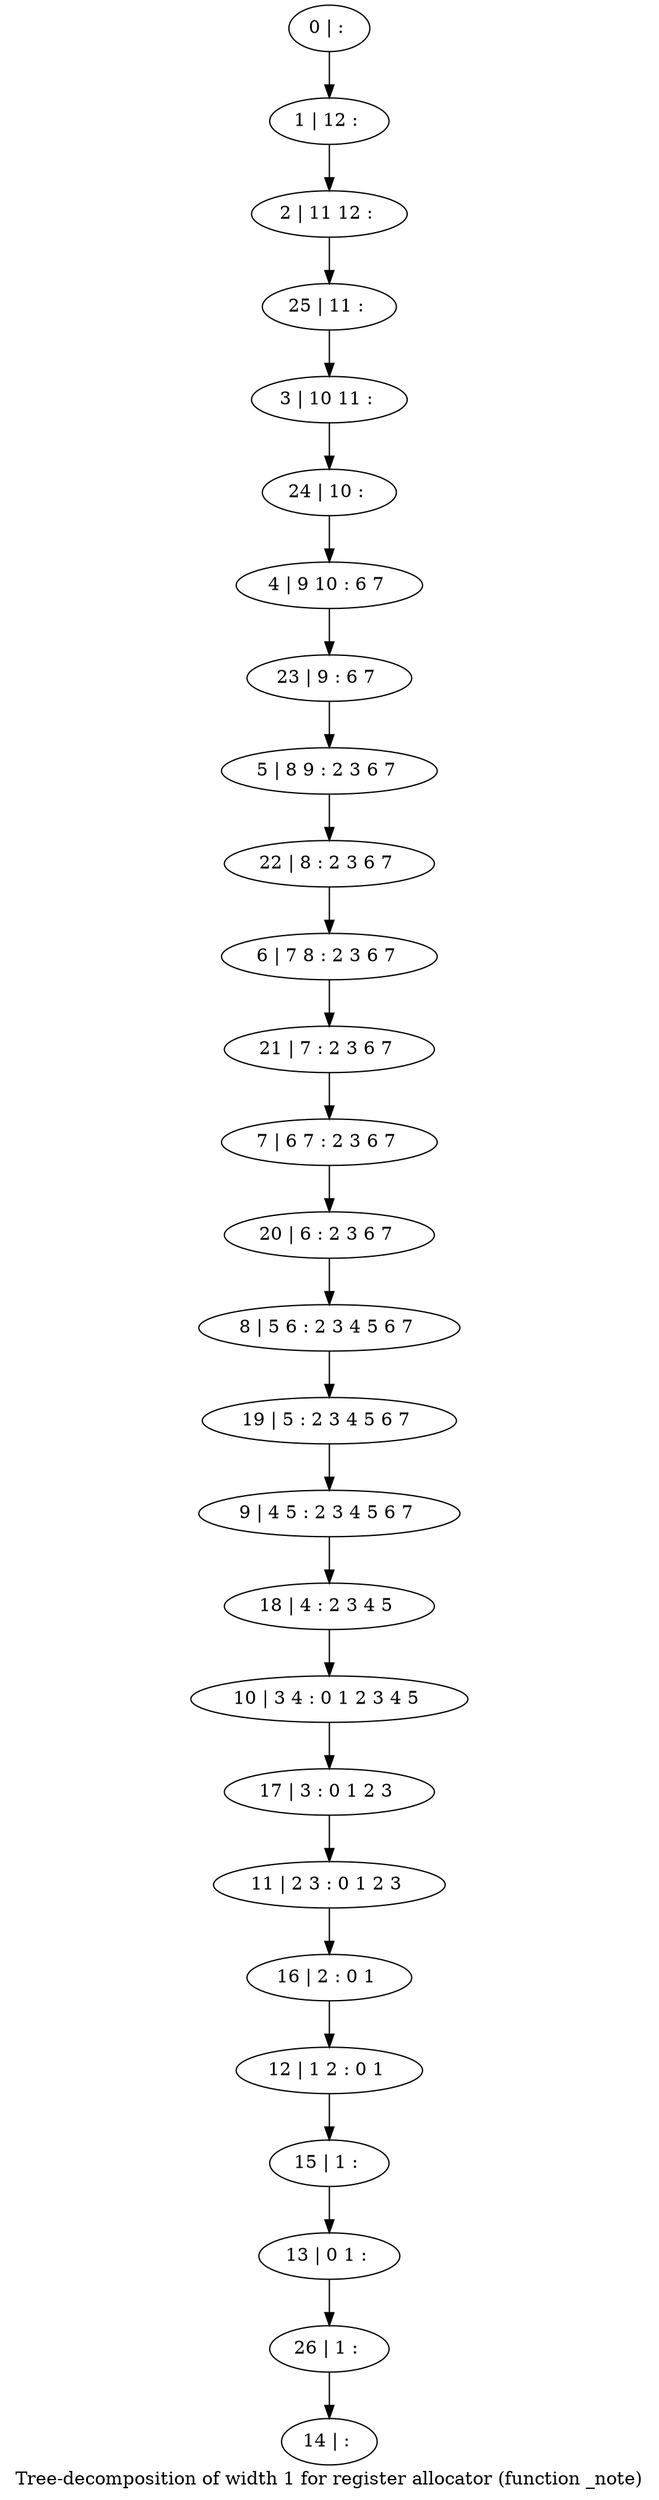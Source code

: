 digraph G {
graph [label="Tree-decomposition of width 1 for register allocator (function _note)"]
0[label="0 | : "];
1[label="1 | 12 : "];
2[label="2 | 11 12 : "];
3[label="3 | 10 11 : "];
4[label="4 | 9 10 : 6 7 "];
5[label="5 | 8 9 : 2 3 6 7 "];
6[label="6 | 7 8 : 2 3 6 7 "];
7[label="7 | 6 7 : 2 3 6 7 "];
8[label="8 | 5 6 : 2 3 4 5 6 7 "];
9[label="9 | 4 5 : 2 3 4 5 6 7 "];
10[label="10 | 3 4 : 0 1 2 3 4 5 "];
11[label="11 | 2 3 : 0 1 2 3 "];
12[label="12 | 1 2 : 0 1 "];
13[label="13 | 0 1 : "];
14[label="14 | : "];
15[label="15 | 1 : "];
16[label="16 | 2 : 0 1 "];
17[label="17 | 3 : 0 1 2 3 "];
18[label="18 | 4 : 2 3 4 5 "];
19[label="19 | 5 : 2 3 4 5 6 7 "];
20[label="20 | 6 : 2 3 6 7 "];
21[label="21 | 7 : 2 3 6 7 "];
22[label="22 | 8 : 2 3 6 7 "];
23[label="23 | 9 : 6 7 "];
24[label="24 | 10 : "];
25[label="25 | 11 : "];
26[label="26 | 1 : "];
0->1 ;
1->2 ;
15->13 ;
12->15 ;
16->12 ;
11->16 ;
17->11 ;
10->17 ;
18->10 ;
9->18 ;
19->9 ;
8->19 ;
20->8 ;
7->20 ;
21->7 ;
6->21 ;
22->6 ;
5->22 ;
23->5 ;
4->23 ;
24->4 ;
3->24 ;
25->3 ;
2->25 ;
26->14 ;
13->26 ;
}
